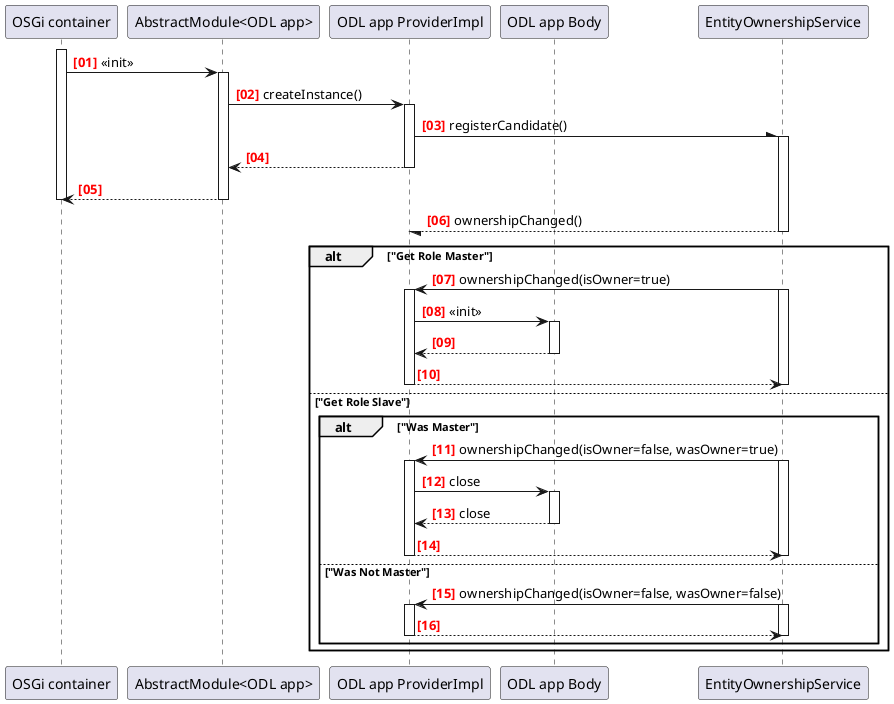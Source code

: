 ["plantuml", "05_processAppSingleInstSimply", "svg"]

------------
@startuml


  autonumber "<font color=red><b>[00]"

  participant "OSGi container" as osgi
  participant "AbstractModule<ODL app>" as module
  participant "ODL app ProviderImpl" as provider
  participant "ODL app Body" as body
  participant "EntityOwnershipService" as eos

  activate osgi
    osgi -> module : <<init>>
    activate module
      module -> provider : createInstance()
      activate provider
        provider -\ eos : registerCandidate()
        activate eos
        module <-- provider
      deactivate provider
      osgi <-- module
    deactivate module
  deactivate osgi

        provider \-- eos : ownershipChanged()
      deactivate eos

  alt "Get Role Master"
    provider <- eos : ownershipChanged(isOwner=true)
      activate eos
      activate provider
        provider -> body : <<init>>
        activate body
          provider <-- body
        deactivate body
      provider --> eos
      deactivate provider
    deactivate eos
  else "Get Role Slave"
    alt "Was Master"
      provider <- eos : ownershipChanged(isOwner=false, wasOwner=true)
      activate eos
      activate provider
        provider -> body : close
        activate body
          provider <-- body : close
        deactivate body
        eos <-- provider
      deactivate provider
      deactivate eos
    else "Was Not Master"
      provider <- eos : ownershipChanged(isOwner=false, wasOwner=false)
      activate eos
      activate provider
        eos <-- provider
      deactivate eos
      deactivate provider
    end
  end


@enduml
------------
